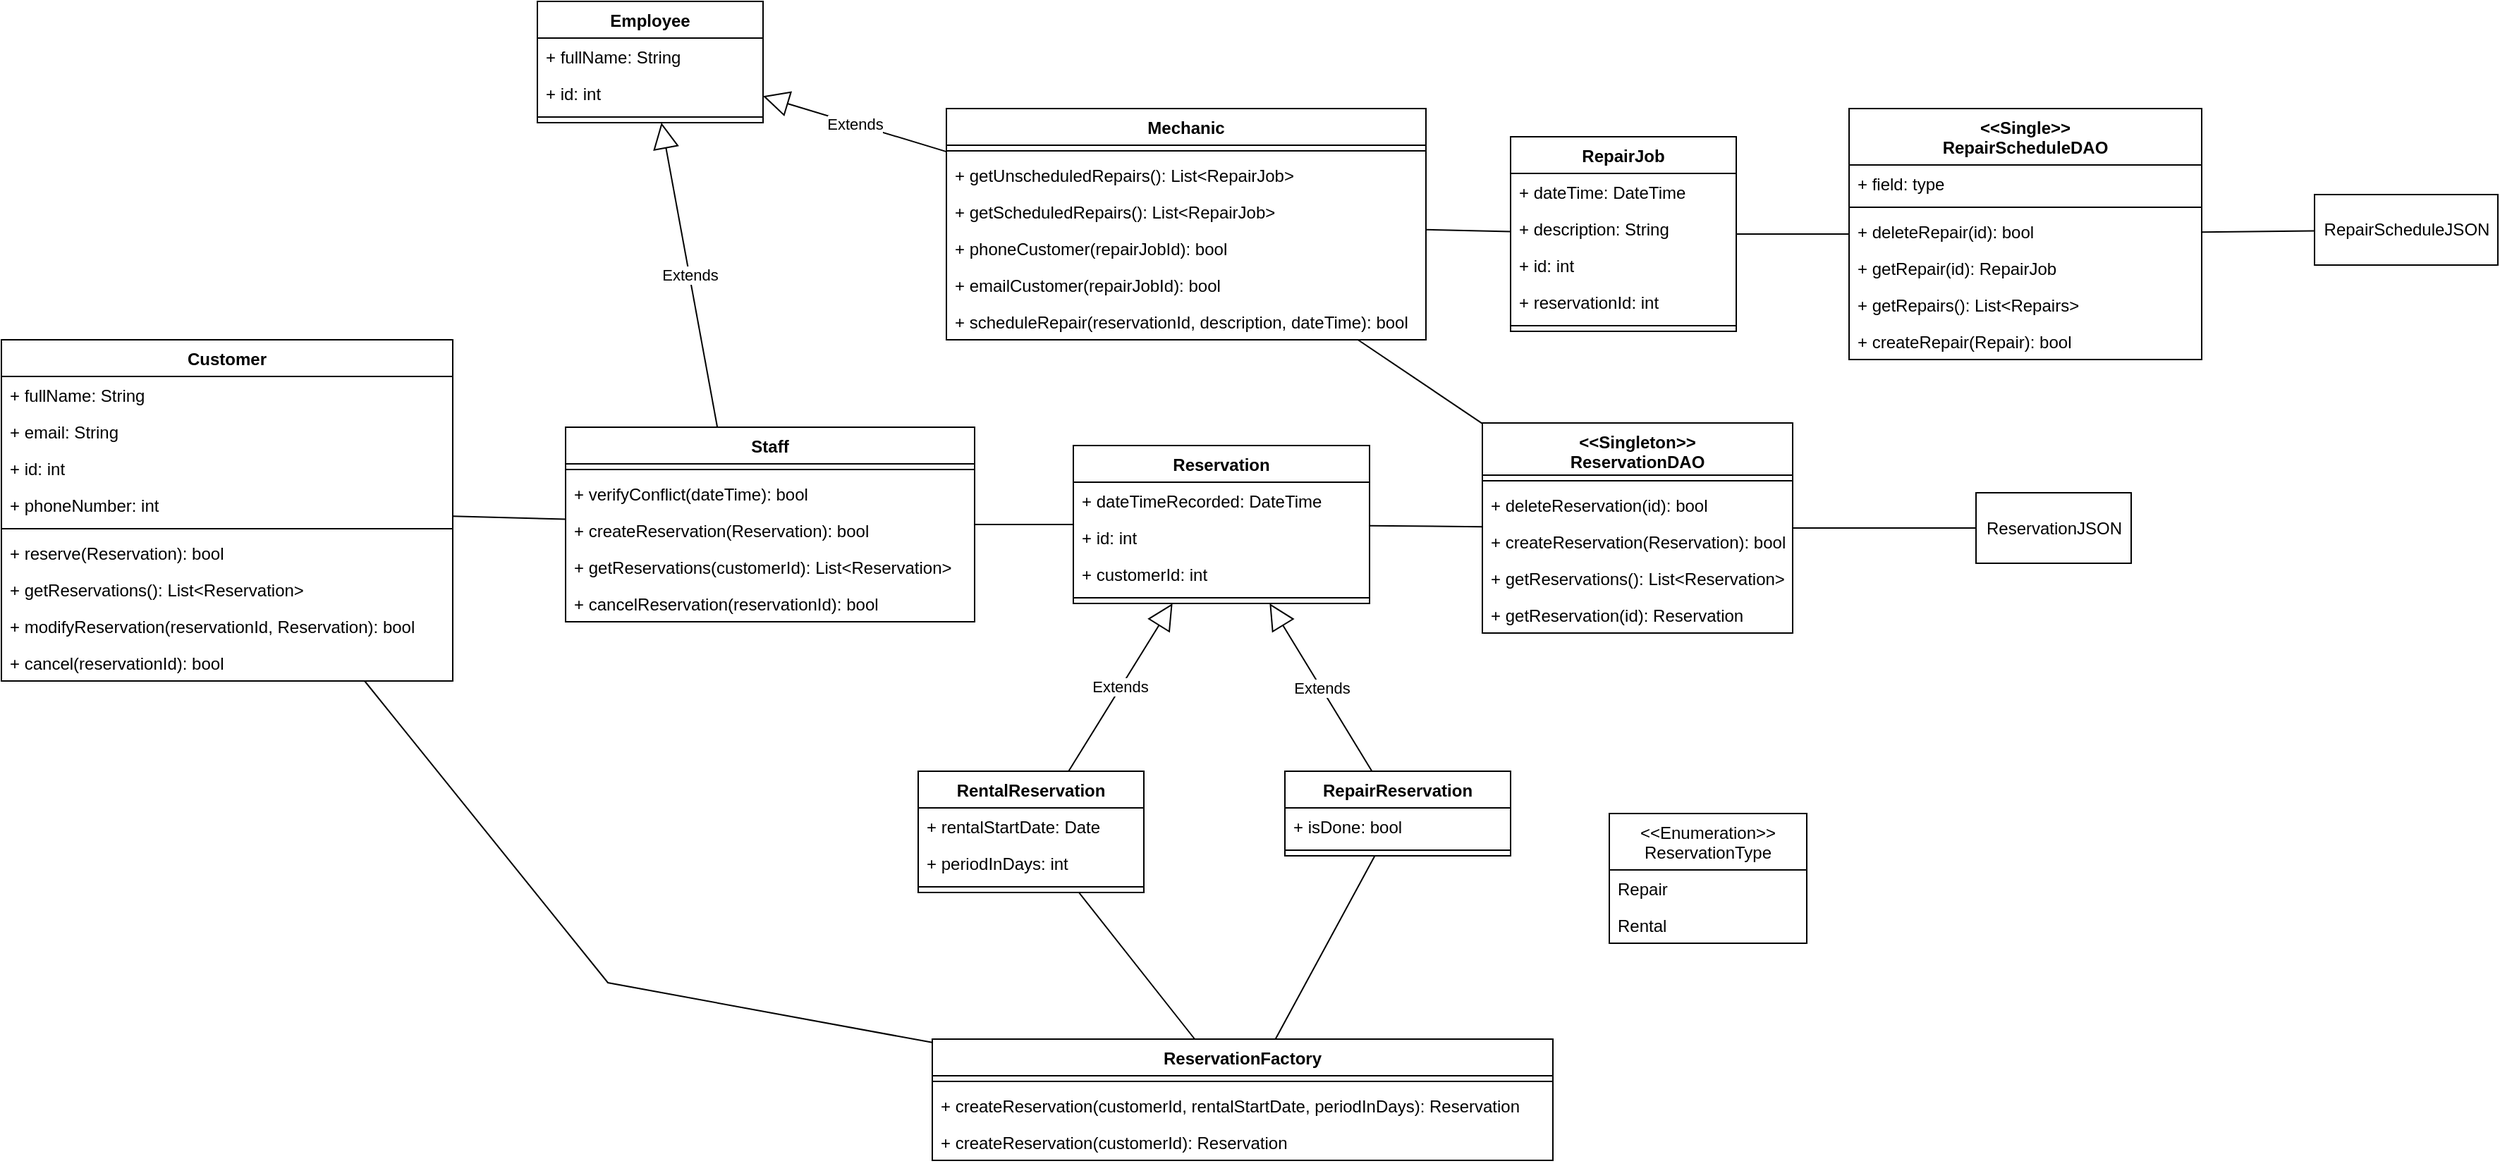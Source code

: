 <mxfile version="16.5.3" type="device"><diagram id="xLn0JgDRZTTPAcai5WeR" name="Page-1"><mxGraphModel dx="2516" dy="2021" grid="1" gridSize="10" guides="1" tooltips="1" connect="1" arrows="1" fold="1" page="1" pageScale="1" pageWidth="850" pageHeight="1100" math="0" shadow="0"><root><mxCell id="0"/><mxCell id="1" parent="0"/><mxCell id="616Y23AwX-GjOrh_lb1I-1" value="Customer" style="swimlane;fontStyle=1;align=center;verticalAlign=top;childLayout=stackLayout;horizontal=1;startSize=26;horizontalStack=0;resizeParent=1;resizeParentMax=0;resizeLast=0;collapsible=1;marginBottom=0;" parent="1" vertex="1"><mxGeometry x="-190" y="64" width="320" height="242" as="geometry"/></mxCell><mxCell id="616Y23AwX-GjOrh_lb1I-2" value="+ fullName: String" style="text;strokeColor=none;fillColor=none;align=left;verticalAlign=top;spacingLeft=4;spacingRight=4;overflow=hidden;rotatable=0;points=[[0,0.5],[1,0.5]];portConstraint=eastwest;" parent="616Y23AwX-GjOrh_lb1I-1" vertex="1"><mxGeometry y="26" width="320" height="26" as="geometry"/></mxCell><mxCell id="616Y23AwX-GjOrh_lb1I-27" value="+ email: String" style="text;strokeColor=none;fillColor=none;align=left;verticalAlign=top;spacingLeft=4;spacingRight=4;overflow=hidden;rotatable=0;points=[[0,0.5],[1,0.5]];portConstraint=eastwest;" parent="616Y23AwX-GjOrh_lb1I-1" vertex="1"><mxGeometry y="52" width="320" height="26" as="geometry"/></mxCell><mxCell id="616Y23AwX-GjOrh_lb1I-29" value="+ id: int" style="text;strokeColor=none;fillColor=none;align=left;verticalAlign=top;spacingLeft=4;spacingRight=4;overflow=hidden;rotatable=0;points=[[0,0.5],[1,0.5]];portConstraint=eastwest;" parent="616Y23AwX-GjOrh_lb1I-1" vertex="1"><mxGeometry y="78" width="320" height="26" as="geometry"/></mxCell><mxCell id="616Y23AwX-GjOrh_lb1I-28" value="+ phoneNumber: int" style="text;strokeColor=none;fillColor=none;align=left;verticalAlign=top;spacingLeft=4;spacingRight=4;overflow=hidden;rotatable=0;points=[[0,0.5],[1,0.5]];portConstraint=eastwest;" parent="616Y23AwX-GjOrh_lb1I-1" vertex="1"><mxGeometry y="104" width="320" height="26" as="geometry"/></mxCell><mxCell id="616Y23AwX-GjOrh_lb1I-3" value="" style="line;strokeWidth=1;fillColor=none;align=left;verticalAlign=middle;spacingTop=-1;spacingLeft=3;spacingRight=3;rotatable=0;labelPosition=right;points=[];portConstraint=eastwest;" parent="616Y23AwX-GjOrh_lb1I-1" vertex="1"><mxGeometry y="130" width="320" height="8" as="geometry"/></mxCell><mxCell id="616Y23AwX-GjOrh_lb1I-4" value="+ reserve(Reservation): bool" style="text;strokeColor=none;fillColor=none;align=left;verticalAlign=top;spacingLeft=4;spacingRight=4;overflow=hidden;rotatable=0;points=[[0,0.5],[1,0.5]];portConstraint=eastwest;" parent="616Y23AwX-GjOrh_lb1I-1" vertex="1"><mxGeometry y="138" width="320" height="26" as="geometry"/></mxCell><mxCell id="616Y23AwX-GjOrh_lb1I-37" value="+ getReservations(): List&lt;Reservation&gt;" style="text;strokeColor=none;fillColor=none;align=left;verticalAlign=top;spacingLeft=4;spacingRight=4;overflow=hidden;rotatable=0;points=[[0,0.5],[1,0.5]];portConstraint=eastwest;" parent="616Y23AwX-GjOrh_lb1I-1" vertex="1"><mxGeometry y="164" width="320" height="26" as="geometry"/></mxCell><mxCell id="616Y23AwX-GjOrh_lb1I-53" value="+ modifyReservation(reservationId, Reservation): bool" style="text;strokeColor=none;fillColor=none;align=left;verticalAlign=top;spacingLeft=4;spacingRight=4;overflow=hidden;rotatable=0;points=[[0,0.5],[1,0.5]];portConstraint=eastwest;" parent="616Y23AwX-GjOrh_lb1I-1" vertex="1"><mxGeometry y="190" width="320" height="26" as="geometry"/></mxCell><mxCell id="616Y23AwX-GjOrh_lb1I-36" value="+ cancel(reservationId): bool" style="text;strokeColor=none;fillColor=none;align=left;verticalAlign=top;spacingLeft=4;spacingRight=4;overflow=hidden;rotatable=0;points=[[0,0.5],[1,0.5]];portConstraint=eastwest;" parent="616Y23AwX-GjOrh_lb1I-1" vertex="1"><mxGeometry y="216" width="320" height="26" as="geometry"/></mxCell><mxCell id="616Y23AwX-GjOrh_lb1I-5" value="Reservation" style="swimlane;fontStyle=1;align=center;verticalAlign=top;childLayout=stackLayout;horizontal=1;startSize=26;horizontalStack=0;resizeParent=1;resizeParentMax=0;resizeLast=0;collapsible=1;marginBottom=0;" parent="1" vertex="1"><mxGeometry x="570" y="139" width="210" height="112" as="geometry"/></mxCell><mxCell id="616Y23AwX-GjOrh_lb1I-6" value="+ dateTimeRecorded: DateTime" style="text;strokeColor=none;fillColor=none;align=left;verticalAlign=top;spacingLeft=4;spacingRight=4;overflow=hidden;rotatable=0;points=[[0,0.5],[1,0.5]];portConstraint=eastwest;" parent="616Y23AwX-GjOrh_lb1I-5" vertex="1"><mxGeometry y="26" width="210" height="26" as="geometry"/></mxCell><mxCell id="616Y23AwX-GjOrh_lb1I-9" value="+ id: int" style="text;strokeColor=none;fillColor=none;align=left;verticalAlign=top;spacingLeft=4;spacingRight=4;overflow=hidden;rotatable=0;points=[[0,0.5],[1,0.5]];portConstraint=eastwest;" parent="616Y23AwX-GjOrh_lb1I-5" vertex="1"><mxGeometry y="52" width="210" height="26" as="geometry"/></mxCell><mxCell id="616Y23AwX-GjOrh_lb1I-16" value="+ customerId: int" style="text;strokeColor=none;fillColor=none;align=left;verticalAlign=top;spacingLeft=4;spacingRight=4;overflow=hidden;rotatable=0;points=[[0,0.5],[1,0.5]];portConstraint=eastwest;" parent="616Y23AwX-GjOrh_lb1I-5" vertex="1"><mxGeometry y="78" width="210" height="26" as="geometry"/></mxCell><mxCell id="616Y23AwX-GjOrh_lb1I-7" value="" style="line;strokeWidth=1;fillColor=none;align=left;verticalAlign=middle;spacingTop=-1;spacingLeft=3;spacingRight=3;rotatable=0;labelPosition=right;points=[];portConstraint=eastwest;" parent="616Y23AwX-GjOrh_lb1I-5" vertex="1"><mxGeometry y="104" width="210" height="8" as="geometry"/></mxCell><mxCell id="616Y23AwX-GjOrh_lb1I-12" value="&lt;&lt;Enumeration&gt;&gt;&#10;ReservationType" style="swimlane;fontStyle=0;childLayout=stackLayout;horizontal=1;startSize=40;fillColor=none;horizontalStack=0;resizeParent=1;resizeParentMax=0;resizeLast=0;collapsible=1;marginBottom=0;" parent="1" vertex="1"><mxGeometry x="950" y="400" width="140" height="92" as="geometry"/></mxCell><mxCell id="616Y23AwX-GjOrh_lb1I-13" value="Repair" style="text;strokeColor=none;fillColor=none;align=left;verticalAlign=top;spacingLeft=4;spacingRight=4;overflow=hidden;rotatable=0;points=[[0,0.5],[1,0.5]];portConstraint=eastwest;" parent="616Y23AwX-GjOrh_lb1I-12" vertex="1"><mxGeometry y="40" width="140" height="26" as="geometry"/></mxCell><mxCell id="616Y23AwX-GjOrh_lb1I-14" value="Rental" style="text;strokeColor=none;fillColor=none;align=left;verticalAlign=top;spacingLeft=4;spacingRight=4;overflow=hidden;rotatable=0;points=[[0,0.5],[1,0.5]];portConstraint=eastwest;" parent="616Y23AwX-GjOrh_lb1I-12" vertex="1"><mxGeometry y="66" width="140" height="26" as="geometry"/></mxCell><mxCell id="616Y23AwX-GjOrh_lb1I-17" value="RentalReservation" style="swimlane;fontStyle=1;align=center;verticalAlign=top;childLayout=stackLayout;horizontal=1;startSize=26;horizontalStack=0;resizeParent=1;resizeParentMax=0;resizeLast=0;collapsible=1;marginBottom=0;" parent="1" vertex="1"><mxGeometry x="460" y="370" width="160" height="86" as="geometry"/></mxCell><mxCell id="616Y23AwX-GjOrh_lb1I-86" value="+ rentalStartDate: Date" style="text;strokeColor=none;fillColor=none;align=left;verticalAlign=top;spacingLeft=4;spacingRight=4;overflow=hidden;rotatable=0;points=[[0,0.5],[1,0.5]];portConstraint=eastwest;" parent="616Y23AwX-GjOrh_lb1I-17" vertex="1"><mxGeometry y="26" width="160" height="26" as="geometry"/></mxCell><mxCell id="616Y23AwX-GjOrh_lb1I-10" value="+ periodInDays: int" style="text;strokeColor=none;fillColor=none;align=left;verticalAlign=top;spacingLeft=4;spacingRight=4;overflow=hidden;rotatable=0;points=[[0,0.5],[1,0.5]];portConstraint=eastwest;" parent="616Y23AwX-GjOrh_lb1I-17" vertex="1"><mxGeometry y="52" width="160" height="26" as="geometry"/></mxCell><mxCell id="616Y23AwX-GjOrh_lb1I-19" value="" style="line;strokeWidth=1;fillColor=none;align=left;verticalAlign=middle;spacingTop=-1;spacingLeft=3;spacingRight=3;rotatable=0;labelPosition=right;points=[];portConstraint=eastwest;" parent="616Y23AwX-GjOrh_lb1I-17" vertex="1"><mxGeometry y="78" width="160" height="8" as="geometry"/></mxCell><mxCell id="616Y23AwX-GjOrh_lb1I-21" value="RepairReservation" style="swimlane;fontStyle=1;align=center;verticalAlign=top;childLayout=stackLayout;horizontal=1;startSize=26;horizontalStack=0;resizeParent=1;resizeParentMax=0;resizeLast=0;collapsible=1;marginBottom=0;" parent="1" vertex="1"><mxGeometry x="720" y="370" width="160" height="60" as="geometry"/></mxCell><mxCell id="616Y23AwX-GjOrh_lb1I-67" value="+ isDone: bool" style="text;strokeColor=none;fillColor=none;align=left;verticalAlign=top;spacingLeft=4;spacingRight=4;overflow=hidden;rotatable=0;points=[[0,0.5],[1,0.5]];portConstraint=eastwest;" parent="616Y23AwX-GjOrh_lb1I-21" vertex="1"><mxGeometry y="26" width="160" height="26" as="geometry"/></mxCell><mxCell id="616Y23AwX-GjOrh_lb1I-23" value="" style="line;strokeWidth=1;fillColor=none;align=left;verticalAlign=middle;spacingTop=-1;spacingLeft=3;spacingRight=3;rotatable=0;labelPosition=right;points=[];portConstraint=eastwest;" parent="616Y23AwX-GjOrh_lb1I-21" vertex="1"><mxGeometry y="52" width="160" height="8" as="geometry"/></mxCell><mxCell id="616Y23AwX-GjOrh_lb1I-25" value="Extends" style="endArrow=block;endSize=16;endFill=0;html=1;rounded=0;" parent="1" source="616Y23AwX-GjOrh_lb1I-17" target="616Y23AwX-GjOrh_lb1I-5" edge="1"><mxGeometry width="160" relative="1" as="geometry"><mxPoint x="370" y="290" as="sourcePoint"/><mxPoint x="530" y="290" as="targetPoint"/></mxGeometry></mxCell><mxCell id="616Y23AwX-GjOrh_lb1I-26" value="Extends" style="endArrow=block;endSize=16;endFill=0;html=1;rounded=0;" parent="1" source="616Y23AwX-GjOrh_lb1I-21" target="616Y23AwX-GjOrh_lb1I-5" edge="1"><mxGeometry width="160" relative="1" as="geometry"><mxPoint x="330" y="290" as="sourcePoint"/><mxPoint x="490" y="290" as="targetPoint"/></mxGeometry></mxCell><mxCell id="616Y23AwX-GjOrh_lb1I-30" value="" style="endArrow=none;html=1;rounded=0;" parent="1" source="616Y23AwX-GjOrh_lb1I-31" target="616Y23AwX-GjOrh_lb1I-5" edge="1"><mxGeometry width="50" height="50" relative="1" as="geometry"><mxPoint x="280" y="380" as="sourcePoint"/><mxPoint x="330" y="330" as="targetPoint"/></mxGeometry></mxCell><mxCell id="616Y23AwX-GjOrh_lb1I-31" value="Staff" style="swimlane;fontStyle=1;align=center;verticalAlign=top;childLayout=stackLayout;horizontal=1;startSize=26;horizontalStack=0;resizeParent=1;resizeParentMax=0;resizeLast=0;collapsible=1;marginBottom=0;" parent="1" vertex="1"><mxGeometry x="210" y="126" width="290" height="138" as="geometry"/></mxCell><mxCell id="616Y23AwX-GjOrh_lb1I-33" value="" style="line;strokeWidth=1;fillColor=none;align=left;verticalAlign=middle;spacingTop=-1;spacingLeft=3;spacingRight=3;rotatable=0;labelPosition=right;points=[];portConstraint=eastwest;" parent="616Y23AwX-GjOrh_lb1I-31" vertex="1"><mxGeometry y="26" width="290" height="8" as="geometry"/></mxCell><mxCell id="616Y23AwX-GjOrh_lb1I-39" value="+ verifyConflict(dateTime): bool" style="text;strokeColor=none;fillColor=none;align=left;verticalAlign=top;spacingLeft=4;spacingRight=4;overflow=hidden;rotatable=0;points=[[0,0.5],[1,0.5]];portConstraint=eastwest;" parent="616Y23AwX-GjOrh_lb1I-31" vertex="1"><mxGeometry y="34" width="290" height="26" as="geometry"/></mxCell><mxCell id="616Y23AwX-GjOrh_lb1I-34" value="+ createReservation(Reservation): bool" style="text;strokeColor=none;fillColor=none;align=left;verticalAlign=top;spacingLeft=4;spacingRight=4;overflow=hidden;rotatable=0;points=[[0,0.5],[1,0.5]];portConstraint=eastwest;" parent="616Y23AwX-GjOrh_lb1I-31" vertex="1"><mxGeometry y="60" width="290" height="26" as="geometry"/></mxCell><mxCell id="616Y23AwX-GjOrh_lb1I-52" value="+ getReservations(customerId): List&lt;Reservation&gt;" style="text;strokeColor=none;fillColor=none;align=left;verticalAlign=top;spacingLeft=4;spacingRight=4;overflow=hidden;rotatable=0;points=[[0,0.5],[1,0.5]];portConstraint=eastwest;" parent="616Y23AwX-GjOrh_lb1I-31" vertex="1"><mxGeometry y="86" width="290" height="26" as="geometry"/></mxCell><mxCell id="616Y23AwX-GjOrh_lb1I-50" value="+ cancelReservation(reservationId): bool" style="text;strokeColor=none;fillColor=none;align=left;verticalAlign=top;spacingLeft=4;spacingRight=4;overflow=hidden;rotatable=0;points=[[0,0.5],[1,0.5]];portConstraint=eastwest;" parent="616Y23AwX-GjOrh_lb1I-31" vertex="1"><mxGeometry y="112" width="290" height="26" as="geometry"/></mxCell><mxCell id="616Y23AwX-GjOrh_lb1I-35" value="" style="endArrow=none;html=1;rounded=0;" parent="1" source="616Y23AwX-GjOrh_lb1I-1" target="616Y23AwX-GjOrh_lb1I-31" edge="1"><mxGeometry width="50" height="50" relative="1" as="geometry"><mxPoint x="190" y="400" as="sourcePoint"/><mxPoint x="240" y="350" as="targetPoint"/></mxGeometry></mxCell><mxCell id="616Y23AwX-GjOrh_lb1I-40" value="&lt;&lt;Singleton&gt;&gt;&#10;ReservationDAO" style="swimlane;fontStyle=1;align=center;verticalAlign=top;childLayout=stackLayout;horizontal=1;startSize=37;horizontalStack=0;resizeParent=1;resizeParentMax=0;resizeLast=0;collapsible=1;marginBottom=0;" parent="1" vertex="1"><mxGeometry x="860" y="123" width="220" height="149" as="geometry"/></mxCell><mxCell id="616Y23AwX-GjOrh_lb1I-42" value="" style="line;strokeWidth=1;fillColor=none;align=left;verticalAlign=middle;spacingTop=-1;spacingLeft=3;spacingRight=3;rotatable=0;labelPosition=right;points=[];portConstraint=eastwest;" parent="616Y23AwX-GjOrh_lb1I-40" vertex="1"><mxGeometry y="37" width="220" height="8" as="geometry"/></mxCell><mxCell id="616Y23AwX-GjOrh_lb1I-45" value="+ deleteReservation(id): bool" style="text;strokeColor=none;fillColor=none;align=left;verticalAlign=top;spacingLeft=4;spacingRight=4;overflow=hidden;rotatable=0;points=[[0,0.5],[1,0.5]];portConstraint=eastwest;" parent="616Y23AwX-GjOrh_lb1I-40" vertex="1"><mxGeometry y="45" width="220" height="26" as="geometry"/></mxCell><mxCell id="616Y23AwX-GjOrh_lb1I-43" value="+ createReservation(Reservation): bool" style="text;strokeColor=none;fillColor=none;align=left;verticalAlign=top;spacingLeft=4;spacingRight=4;overflow=hidden;rotatable=0;points=[[0,0.5],[1,0.5]];portConstraint=eastwest;" parent="616Y23AwX-GjOrh_lb1I-40" vertex="1"><mxGeometry y="71" width="220" height="26" as="geometry"/></mxCell><mxCell id="616Y23AwX-GjOrh_lb1I-46" value="+ getReservations(): List&lt;Reservation&gt;" style="text;strokeColor=none;fillColor=none;align=left;verticalAlign=top;spacingLeft=4;spacingRight=4;overflow=hidden;rotatable=0;points=[[0,0.5],[1,0.5]];portConstraint=eastwest;" parent="616Y23AwX-GjOrh_lb1I-40" vertex="1"><mxGeometry y="97" width="220" height="26" as="geometry"/></mxCell><mxCell id="616Y23AwX-GjOrh_lb1I-47" value="+ getReservation(id): Reservation" style="text;strokeColor=none;fillColor=none;align=left;verticalAlign=top;spacingLeft=4;spacingRight=4;overflow=hidden;rotatable=0;points=[[0,0.5],[1,0.5]];portConstraint=eastwest;" parent="616Y23AwX-GjOrh_lb1I-40" vertex="1"><mxGeometry y="123" width="220" height="26" as="geometry"/></mxCell><mxCell id="616Y23AwX-GjOrh_lb1I-44" value="ReservationJSON" style="html=1;" parent="1" vertex="1"><mxGeometry x="1210" y="172.5" width="110" height="50" as="geometry"/></mxCell><mxCell id="616Y23AwX-GjOrh_lb1I-48" value="" style="endArrow=none;html=1;rounded=0;" parent="1" source="616Y23AwX-GjOrh_lb1I-40" target="616Y23AwX-GjOrh_lb1I-44" edge="1"><mxGeometry width="50" height="50" relative="1" as="geometry"><mxPoint x="1230" y="290" as="sourcePoint"/><mxPoint x="1280" y="240" as="targetPoint"/></mxGeometry></mxCell><mxCell id="616Y23AwX-GjOrh_lb1I-49" value="" style="endArrow=none;html=1;rounded=0;" parent="1" source="616Y23AwX-GjOrh_lb1I-5" target="616Y23AwX-GjOrh_lb1I-40" edge="1"><mxGeometry width="50" height="50" relative="1" as="geometry"><mxPoint x="760" y="100" as="sourcePoint"/><mxPoint x="810" y="50" as="targetPoint"/></mxGeometry></mxCell><mxCell id="616Y23AwX-GjOrh_lb1I-55" value="Mechanic" style="swimlane;fontStyle=1;align=center;verticalAlign=top;childLayout=stackLayout;horizontal=1;startSize=26;horizontalStack=0;resizeParent=1;resizeParentMax=0;resizeLast=0;collapsible=1;marginBottom=0;" parent="1" vertex="1"><mxGeometry x="480" y="-100" width="340" height="164" as="geometry"/></mxCell><mxCell id="616Y23AwX-GjOrh_lb1I-57" value="" style="line;strokeWidth=1;fillColor=none;align=left;verticalAlign=middle;spacingTop=-1;spacingLeft=3;spacingRight=3;rotatable=0;labelPosition=right;points=[];portConstraint=eastwest;" parent="616Y23AwX-GjOrh_lb1I-55" vertex="1"><mxGeometry y="26" width="340" height="8" as="geometry"/></mxCell><mxCell id="616Y23AwX-GjOrh_lb1I-58" value="+ getUnscheduledRepairs(): List&lt;RepairJob&gt;" style="text;strokeColor=none;fillColor=none;align=left;verticalAlign=top;spacingLeft=4;spacingRight=4;overflow=hidden;rotatable=0;points=[[0,0.5],[1,0.5]];portConstraint=eastwest;" parent="616Y23AwX-GjOrh_lb1I-55" vertex="1"><mxGeometry y="34" width="340" height="26" as="geometry"/></mxCell><mxCell id="616Y23AwX-GjOrh_lb1I-95" value="+ getScheduledRepairs(): List&lt;RepairJob&gt;" style="text;strokeColor=none;fillColor=none;align=left;verticalAlign=top;spacingLeft=4;spacingRight=4;overflow=hidden;rotatable=0;points=[[0,0.5],[1,0.5]];portConstraint=eastwest;" parent="616Y23AwX-GjOrh_lb1I-55" vertex="1"><mxGeometry y="60" width="340" height="26" as="geometry"/></mxCell><mxCell id="616Y23AwX-GjOrh_lb1I-66" value="+ phoneCustomer(repairJobId): bool" style="text;strokeColor=none;fillColor=none;align=left;verticalAlign=top;spacingLeft=4;spacingRight=4;overflow=hidden;rotatable=0;points=[[0,0.5],[1,0.5]];portConstraint=eastwest;" parent="616Y23AwX-GjOrh_lb1I-55" vertex="1"><mxGeometry y="86" width="340" height="26" as="geometry"/></mxCell><mxCell id="616Y23AwX-GjOrh_lb1I-97" value="+ emailCustomer(repairJobId): bool" style="text;strokeColor=none;fillColor=none;align=left;verticalAlign=top;spacingLeft=4;spacingRight=4;overflow=hidden;rotatable=0;points=[[0,0.5],[1,0.5]];portConstraint=eastwest;" parent="616Y23AwX-GjOrh_lb1I-55" vertex="1"><mxGeometry y="112" width="340" height="26" as="geometry"/></mxCell><mxCell id="616Y23AwX-GjOrh_lb1I-94" value="+ scheduleRepair(reservationId, description, dateTime): bool" style="text;strokeColor=none;fillColor=none;align=left;verticalAlign=top;spacingLeft=4;spacingRight=4;overflow=hidden;rotatable=0;points=[[0,0.5],[1,0.5]];portConstraint=eastwest;" parent="616Y23AwX-GjOrh_lb1I-55" vertex="1"><mxGeometry y="138" width="340" height="26" as="geometry"/></mxCell><mxCell id="616Y23AwX-GjOrh_lb1I-59" value="Employee" style="swimlane;fontStyle=1;align=center;verticalAlign=top;childLayout=stackLayout;horizontal=1;startSize=26;horizontalStack=0;resizeParent=1;resizeParentMax=0;resizeLast=0;collapsible=1;marginBottom=0;" parent="1" vertex="1"><mxGeometry x="190" y="-176" width="160" height="86" as="geometry"/></mxCell><mxCell id="616Y23AwX-GjOrh_lb1I-51" value="+ fullName: String" style="text;strokeColor=none;fillColor=none;align=left;verticalAlign=top;spacingLeft=4;spacingRight=4;overflow=hidden;rotatable=0;points=[[0,0.5],[1,0.5]];portConstraint=eastwest;" parent="616Y23AwX-GjOrh_lb1I-59" vertex="1"><mxGeometry y="26" width="160" height="26" as="geometry"/></mxCell><mxCell id="616Y23AwX-GjOrh_lb1I-32" value="+ id: int" style="text;strokeColor=none;fillColor=none;align=left;verticalAlign=top;spacingLeft=4;spacingRight=4;overflow=hidden;rotatable=0;points=[[0,0.5],[1,0.5]];portConstraint=eastwest;" parent="616Y23AwX-GjOrh_lb1I-59" vertex="1"><mxGeometry y="52" width="160" height="26" as="geometry"/></mxCell><mxCell id="616Y23AwX-GjOrh_lb1I-61" value="" style="line;strokeWidth=1;fillColor=none;align=left;verticalAlign=middle;spacingTop=-1;spacingLeft=3;spacingRight=3;rotatable=0;labelPosition=right;points=[];portConstraint=eastwest;" parent="616Y23AwX-GjOrh_lb1I-59" vertex="1"><mxGeometry y="78" width="160" height="8" as="geometry"/></mxCell><mxCell id="616Y23AwX-GjOrh_lb1I-63" value="Extends" style="endArrow=block;endSize=16;endFill=0;html=1;rounded=0;" parent="1" source="616Y23AwX-GjOrh_lb1I-55" target="616Y23AwX-GjOrh_lb1I-59" edge="1"><mxGeometry width="160" relative="1" as="geometry"><mxPoint x="300" y="-30" as="sourcePoint"/><mxPoint x="460" y="-30" as="targetPoint"/></mxGeometry></mxCell><mxCell id="616Y23AwX-GjOrh_lb1I-64" value="Extends" style="endArrow=block;endSize=16;endFill=0;html=1;rounded=0;exitX=0.371;exitY=0;exitDx=0;exitDy=0;exitPerimeter=0;" parent="1" source="616Y23AwX-GjOrh_lb1I-31" target="616Y23AwX-GjOrh_lb1I-59" edge="1"><mxGeometry width="160" relative="1" as="geometry"><mxPoint x="260" y="50" as="sourcePoint"/><mxPoint x="420" y="50" as="targetPoint"/></mxGeometry></mxCell><mxCell id="616Y23AwX-GjOrh_lb1I-65" value="" style="endArrow=none;html=1;rounded=0;" parent="1" source="616Y23AwX-GjOrh_lb1I-55" target="616Y23AwX-GjOrh_lb1I-40" edge="1"><mxGeometry width="50" height="50" relative="1" as="geometry"><mxPoint x="700" y="30" as="sourcePoint"/><mxPoint x="750" y="-20" as="targetPoint"/></mxGeometry></mxCell><mxCell id="616Y23AwX-GjOrh_lb1I-68" value="&lt;&lt;Single&gt;&gt;&#10;RepairScheduleDAO" style="swimlane;fontStyle=1;align=center;verticalAlign=top;childLayout=stackLayout;horizontal=1;startSize=40;horizontalStack=0;resizeParent=1;resizeParentMax=0;resizeLast=0;collapsible=1;marginBottom=0;" parent="1" vertex="1"><mxGeometry x="1120" y="-100" width="250" height="178" as="geometry"/></mxCell><mxCell id="616Y23AwX-GjOrh_lb1I-69" value="+ field: type" style="text;strokeColor=none;fillColor=none;align=left;verticalAlign=top;spacingLeft=4;spacingRight=4;overflow=hidden;rotatable=0;points=[[0,0.5],[1,0.5]];portConstraint=eastwest;" parent="616Y23AwX-GjOrh_lb1I-68" vertex="1"><mxGeometry y="40" width="250" height="26" as="geometry"/></mxCell><mxCell id="616Y23AwX-GjOrh_lb1I-70" value="" style="line;strokeWidth=1;fillColor=none;align=left;verticalAlign=middle;spacingTop=-1;spacingLeft=3;spacingRight=3;rotatable=0;labelPosition=right;points=[];portConstraint=eastwest;" parent="616Y23AwX-GjOrh_lb1I-68" vertex="1"><mxGeometry y="66" width="250" height="8" as="geometry"/></mxCell><mxCell id="616Y23AwX-GjOrh_lb1I-73" value="+ deleteRepair(id): bool" style="text;strokeColor=none;fillColor=none;align=left;verticalAlign=top;spacingLeft=4;spacingRight=4;overflow=hidden;rotatable=0;points=[[0,0.5],[1,0.5]];portConstraint=eastwest;" parent="616Y23AwX-GjOrh_lb1I-68" vertex="1"><mxGeometry y="74" width="250" height="26" as="geometry"/></mxCell><mxCell id="616Y23AwX-GjOrh_lb1I-76" value="+ getRepair(id): RepairJob" style="text;strokeColor=none;fillColor=none;align=left;verticalAlign=top;spacingLeft=4;spacingRight=4;overflow=hidden;rotatable=0;points=[[0,0.5],[1,0.5]];portConstraint=eastwest;" parent="616Y23AwX-GjOrh_lb1I-68" vertex="1"><mxGeometry y="100" width="250" height="26" as="geometry"/></mxCell><mxCell id="616Y23AwX-GjOrh_lb1I-75" value="+ getRepairs(): List&lt;Repairs&gt;" style="text;strokeColor=none;fillColor=none;align=left;verticalAlign=top;spacingLeft=4;spacingRight=4;overflow=hidden;rotatable=0;points=[[0,0.5],[1,0.5]];portConstraint=eastwest;" parent="616Y23AwX-GjOrh_lb1I-68" vertex="1"><mxGeometry y="126" width="250" height="26" as="geometry"/></mxCell><mxCell id="616Y23AwX-GjOrh_lb1I-74" value="+ createRepair(Repair): bool" style="text;strokeColor=none;fillColor=none;align=left;verticalAlign=top;spacingLeft=4;spacingRight=4;overflow=hidden;rotatable=0;points=[[0,0.5],[1,0.5]];portConstraint=eastwest;" parent="616Y23AwX-GjOrh_lb1I-68" vertex="1"><mxGeometry y="152" width="250" height="26" as="geometry"/></mxCell><mxCell id="616Y23AwX-GjOrh_lb1I-72" value="RepairScheduleJSON" style="html=1;" parent="1" vertex="1"><mxGeometry x="1450" y="-39" width="130" height="50" as="geometry"/></mxCell><mxCell id="616Y23AwX-GjOrh_lb1I-77" value="RepairJob" style="swimlane;fontStyle=1;align=center;verticalAlign=top;childLayout=stackLayout;horizontal=1;startSize=26;horizontalStack=0;resizeParent=1;resizeParentMax=0;resizeLast=0;collapsible=1;marginBottom=0;" parent="1" vertex="1"><mxGeometry x="880" y="-80" width="160" height="138" as="geometry"/></mxCell><mxCell id="616Y23AwX-GjOrh_lb1I-78" value="+ dateTime: DateTime" style="text;strokeColor=none;fillColor=none;align=left;verticalAlign=top;spacingLeft=4;spacingRight=4;overflow=hidden;rotatable=0;points=[[0,0.5],[1,0.5]];portConstraint=eastwest;" parent="616Y23AwX-GjOrh_lb1I-77" vertex="1"><mxGeometry y="26" width="160" height="26" as="geometry"/></mxCell><mxCell id="616Y23AwX-GjOrh_lb1I-85" value="+ description: String" style="text;strokeColor=none;fillColor=none;align=left;verticalAlign=top;spacingLeft=4;spacingRight=4;overflow=hidden;rotatable=0;points=[[0,0.5],[1,0.5]];portConstraint=eastwest;" parent="616Y23AwX-GjOrh_lb1I-77" vertex="1"><mxGeometry y="52" width="160" height="26" as="geometry"/></mxCell><mxCell id="616Y23AwX-GjOrh_lb1I-96" value="+ id: int" style="text;strokeColor=none;fillColor=none;align=left;verticalAlign=top;spacingLeft=4;spacingRight=4;overflow=hidden;rotatable=0;points=[[0,0.5],[1,0.5]];portConstraint=eastwest;" parent="616Y23AwX-GjOrh_lb1I-77" vertex="1"><mxGeometry y="78" width="160" height="26" as="geometry"/></mxCell><mxCell id="616Y23AwX-GjOrh_lb1I-84" value="+ reservationId: int" style="text;strokeColor=none;fillColor=none;align=left;verticalAlign=top;spacingLeft=4;spacingRight=4;overflow=hidden;rotatable=0;points=[[0,0.5],[1,0.5]];portConstraint=eastwest;" parent="616Y23AwX-GjOrh_lb1I-77" vertex="1"><mxGeometry y="104" width="160" height="26" as="geometry"/></mxCell><mxCell id="616Y23AwX-GjOrh_lb1I-79" value="" style="line;strokeWidth=1;fillColor=none;align=left;verticalAlign=middle;spacingTop=-1;spacingLeft=3;spacingRight=3;rotatable=0;labelPosition=right;points=[];portConstraint=eastwest;" parent="616Y23AwX-GjOrh_lb1I-77" vertex="1"><mxGeometry y="130" width="160" height="8" as="geometry"/></mxCell><mxCell id="616Y23AwX-GjOrh_lb1I-81" value="" style="endArrow=none;html=1;rounded=0;" parent="1" source="616Y23AwX-GjOrh_lb1I-68" target="616Y23AwX-GjOrh_lb1I-72" edge="1"><mxGeometry width="50" height="50" relative="1" as="geometry"><mxPoint x="1430" y="140" as="sourcePoint"/><mxPoint x="1480" y="90" as="targetPoint"/></mxGeometry></mxCell><mxCell id="616Y23AwX-GjOrh_lb1I-82" value="" style="endArrow=none;html=1;rounded=0;" parent="1" source="616Y23AwX-GjOrh_lb1I-77" target="616Y23AwX-GjOrh_lb1I-68" edge="1"><mxGeometry width="50" height="50" relative="1" as="geometry"><mxPoint x="870" y="110" as="sourcePoint"/><mxPoint x="920" y="60" as="targetPoint"/></mxGeometry></mxCell><mxCell id="616Y23AwX-GjOrh_lb1I-83" value="" style="endArrow=none;html=1;rounded=0;" parent="1" source="616Y23AwX-GjOrh_lb1I-55" target="616Y23AwX-GjOrh_lb1I-77" edge="1"><mxGeometry width="50" height="50" relative="1" as="geometry"><mxPoint x="810" y="-110" as="sourcePoint"/><mxPoint x="960" y="-60" as="targetPoint"/></mxGeometry></mxCell><mxCell id="616Y23AwX-GjOrh_lb1I-87" value="ReservationFactory" style="swimlane;fontStyle=1;align=center;verticalAlign=top;childLayout=stackLayout;horizontal=1;startSize=26;horizontalStack=0;resizeParent=1;resizeParentMax=0;resizeLast=0;collapsible=1;marginBottom=0;" parent="1" vertex="1"><mxGeometry x="470" y="560" width="440" height="86" as="geometry"/></mxCell><mxCell id="616Y23AwX-GjOrh_lb1I-89" value="" style="line;strokeWidth=1;fillColor=none;align=left;verticalAlign=middle;spacingTop=-1;spacingLeft=3;spacingRight=3;rotatable=0;labelPosition=right;points=[];portConstraint=eastwest;" parent="616Y23AwX-GjOrh_lb1I-87" vertex="1"><mxGeometry y="26" width="440" height="8" as="geometry"/></mxCell><mxCell id="616Y23AwX-GjOrh_lb1I-90" value="+ createReservation(customerId, rentalStartDate, periodInDays): Reservation" style="text;strokeColor=none;fillColor=none;align=left;verticalAlign=top;spacingLeft=4;spacingRight=4;overflow=hidden;rotatable=0;points=[[0,0.5],[1,0.5]];portConstraint=eastwest;" parent="616Y23AwX-GjOrh_lb1I-87" vertex="1"><mxGeometry y="34" width="440" height="26" as="geometry"/></mxCell><mxCell id="616Y23AwX-GjOrh_lb1I-93" value="+ createReservation(customerId): Reservation" style="text;strokeColor=none;fillColor=none;align=left;verticalAlign=top;spacingLeft=4;spacingRight=4;overflow=hidden;rotatable=0;points=[[0,0.5],[1,0.5]];portConstraint=eastwest;" parent="616Y23AwX-GjOrh_lb1I-87" vertex="1"><mxGeometry y="60" width="440" height="26" as="geometry"/></mxCell><mxCell id="616Y23AwX-GjOrh_lb1I-91" value="" style="endArrow=none;html=1;rounded=0;" parent="1" source="616Y23AwX-GjOrh_lb1I-87" target="616Y23AwX-GjOrh_lb1I-17" edge="1"><mxGeometry width="50" height="50" relative="1" as="geometry"><mxPoint x="210" y="430" as="sourcePoint"/><mxPoint x="260" y="380" as="targetPoint"/></mxGeometry></mxCell><mxCell id="616Y23AwX-GjOrh_lb1I-92" value="" style="endArrow=none;html=1;rounded=0;" parent="1" source="616Y23AwX-GjOrh_lb1I-87" target="616Y23AwX-GjOrh_lb1I-21" edge="1"><mxGeometry width="50" height="50" relative="1" as="geometry"><mxPoint x="210" y="470" as="sourcePoint"/><mxPoint x="260" y="420" as="targetPoint"/></mxGeometry></mxCell><mxCell id="616Y23AwX-GjOrh_lb1I-98" value="" style="endArrow=none;html=1;rounded=0;" parent="1" source="616Y23AwX-GjOrh_lb1I-87" target="616Y23AwX-GjOrh_lb1I-1" edge="1"><mxGeometry width="50" height="50" relative="1" as="geometry"><mxPoint x="150" y="540" as="sourcePoint"/><mxPoint x="200" y="490" as="targetPoint"/><Array as="points"><mxPoint x="240" y="520"/></Array></mxGeometry></mxCell></root></mxGraphModel></diagram></mxfile>